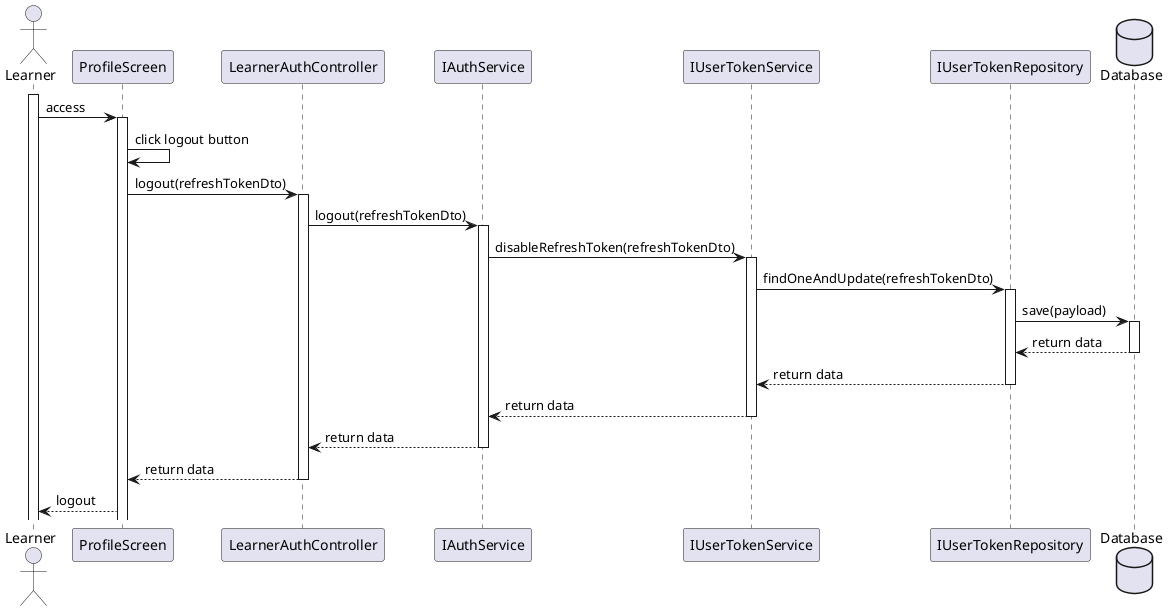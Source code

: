 @startuml

actor Learner
participant ProfileScreen
participant LearnerAuthController
participant IAuthService
participant IUserTokenService
participant IUserTokenRepository
database Database

activate Learner
Learner -> ProfileScreen: access
activate ProfileScreen
ProfileScreen -> ProfileScreen: click logout button
ProfileScreen -> LearnerAuthController: logout(refreshTokenDto)
activate LearnerAuthController
LearnerAuthController -> IAuthService: logout(refreshTokenDto)
activate IAuthService
IAuthService -> IUserTokenService: disableRefreshToken(refreshTokenDto)
activate IUserTokenService
IUserTokenService -> IUserTokenRepository: findOneAndUpdate(refreshTokenDto)
activate IUserTokenRepository
IUserTokenRepository -> Database: save(payload)
activate Database
Database --> IUserTokenRepository: return data
deactivate Database
IUserTokenRepository --> IUserTokenService: return data
deactivate IUserTokenRepository
IUserTokenService --> IAuthService: return data
deactivate IUserTokenService
IAuthService --> LearnerAuthController: return data
deactivate IAuthService
LearnerAuthController --> ProfileScreen: return data
deactivate LearnerAuthController
ProfileScreen --> Learner: logout

@enduml